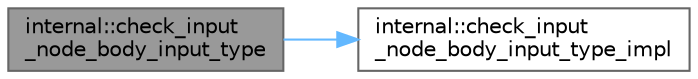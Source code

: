 digraph "internal::check_input_node_body_input_type"
{
 // LATEX_PDF_SIZE
  bgcolor="transparent";
  edge [fontname=Helvetica,fontsize=10,labelfontname=Helvetica,labelfontsize=10];
  node [fontname=Helvetica,fontsize=10,shape=box,height=0.2,width=0.4];
  rankdir="LR";
  Node1 [id="Node000001",label="internal::check_input\l_node_body_input_type",height=0.2,width=0.4,color="gray40", fillcolor="grey60", style="filled", fontcolor="black",tooltip=" "];
  Node1 -> Node2 [id="edge1_Node000001_Node000002",color="steelblue1",style="solid",tooltip=" "];
  Node2 [id="Node000002",label="internal::check_input\l_node_body_input_type_impl",height=0.2,width=0.4,color="grey40", fillcolor="white", style="filled",URL="$namespaceinternal.html#a737b2b102a5c707a8659e70f36161dc6",tooltip=" "];
}
